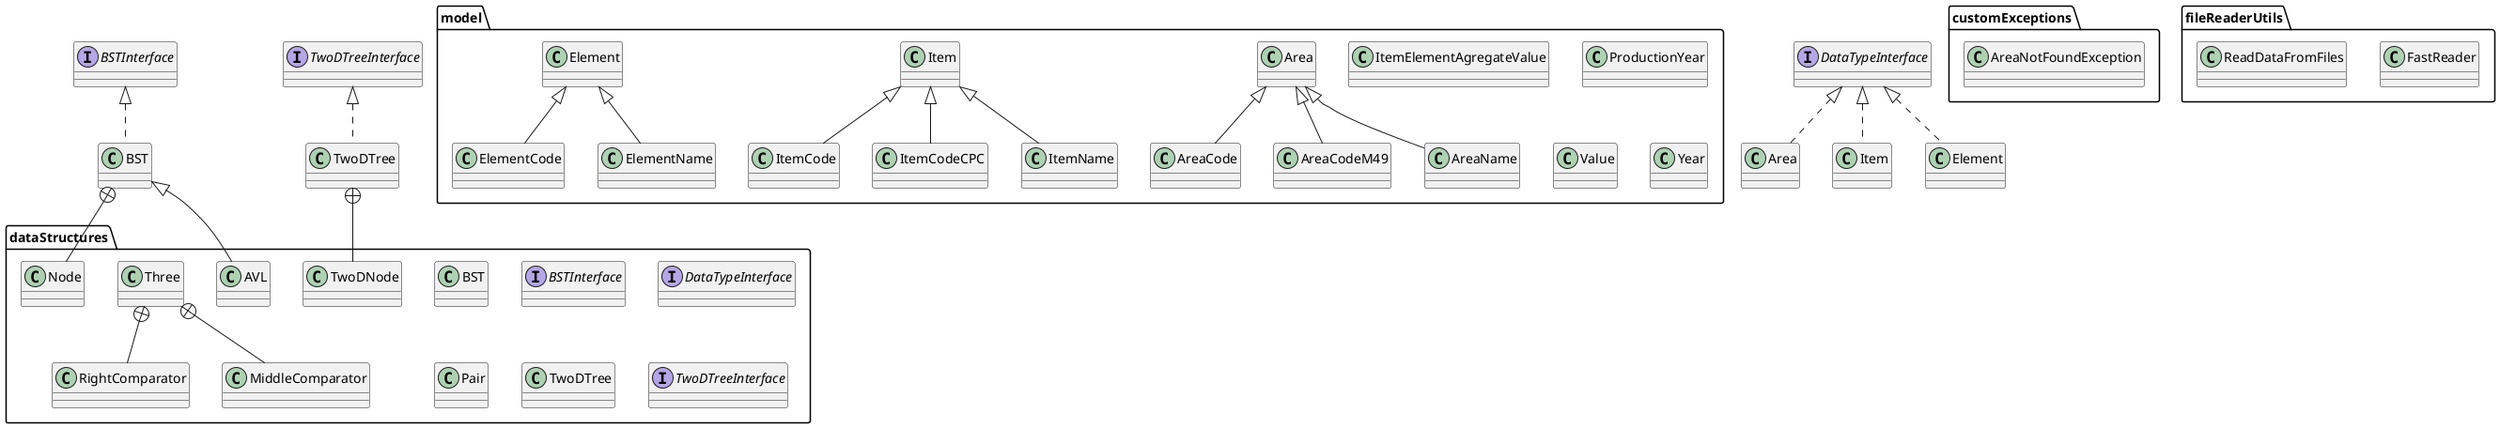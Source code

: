 @startuml
'https://plantuml.com/class-diagram


package customExceptions{
class AreaNotFoundException
}

package dataStructures{
class AVL
class BST
class Node
interface BSTInterface
interface DataTypeInterface
class Pair
class Three
class MiddleComparator
class RightComparator
class TwoDTree
class TwoDNode
interface TwoDTreeInterface
}

package fileReaderUtils{
class FastReader
class ReadDataFromFiles
}
package model{
class Area
class AreaCode
class AreaCodeM49
class AreaName
class Item
class ItemCode
class ItemCodeCPC
class ItemName
class Element
class ElementCode
class ElementName
class ItemElementAgregateValue
class ProductionYear
class Value
class Year
}

class BST implements BSTInterface
class TwoDTree implements TwoDTreeInterface
BST<|--AVL

Area<|--AreaCode
Area<|--AreaCodeM49
Area<|--AreaName
Element<|--ElementCode
Element<|--ElementName
Item<|--ItemCode
Item<|--ItemCodeCPC
Item<|--ItemName

TwoDTree +--TwoDNode
BST +--Node
Three +-- MiddleComparator
Three +-- RightComparator
class Area implements DataTypeInterface
class Item implements DataTypeInterface
class Element implements DataTypeInterface

@enduml